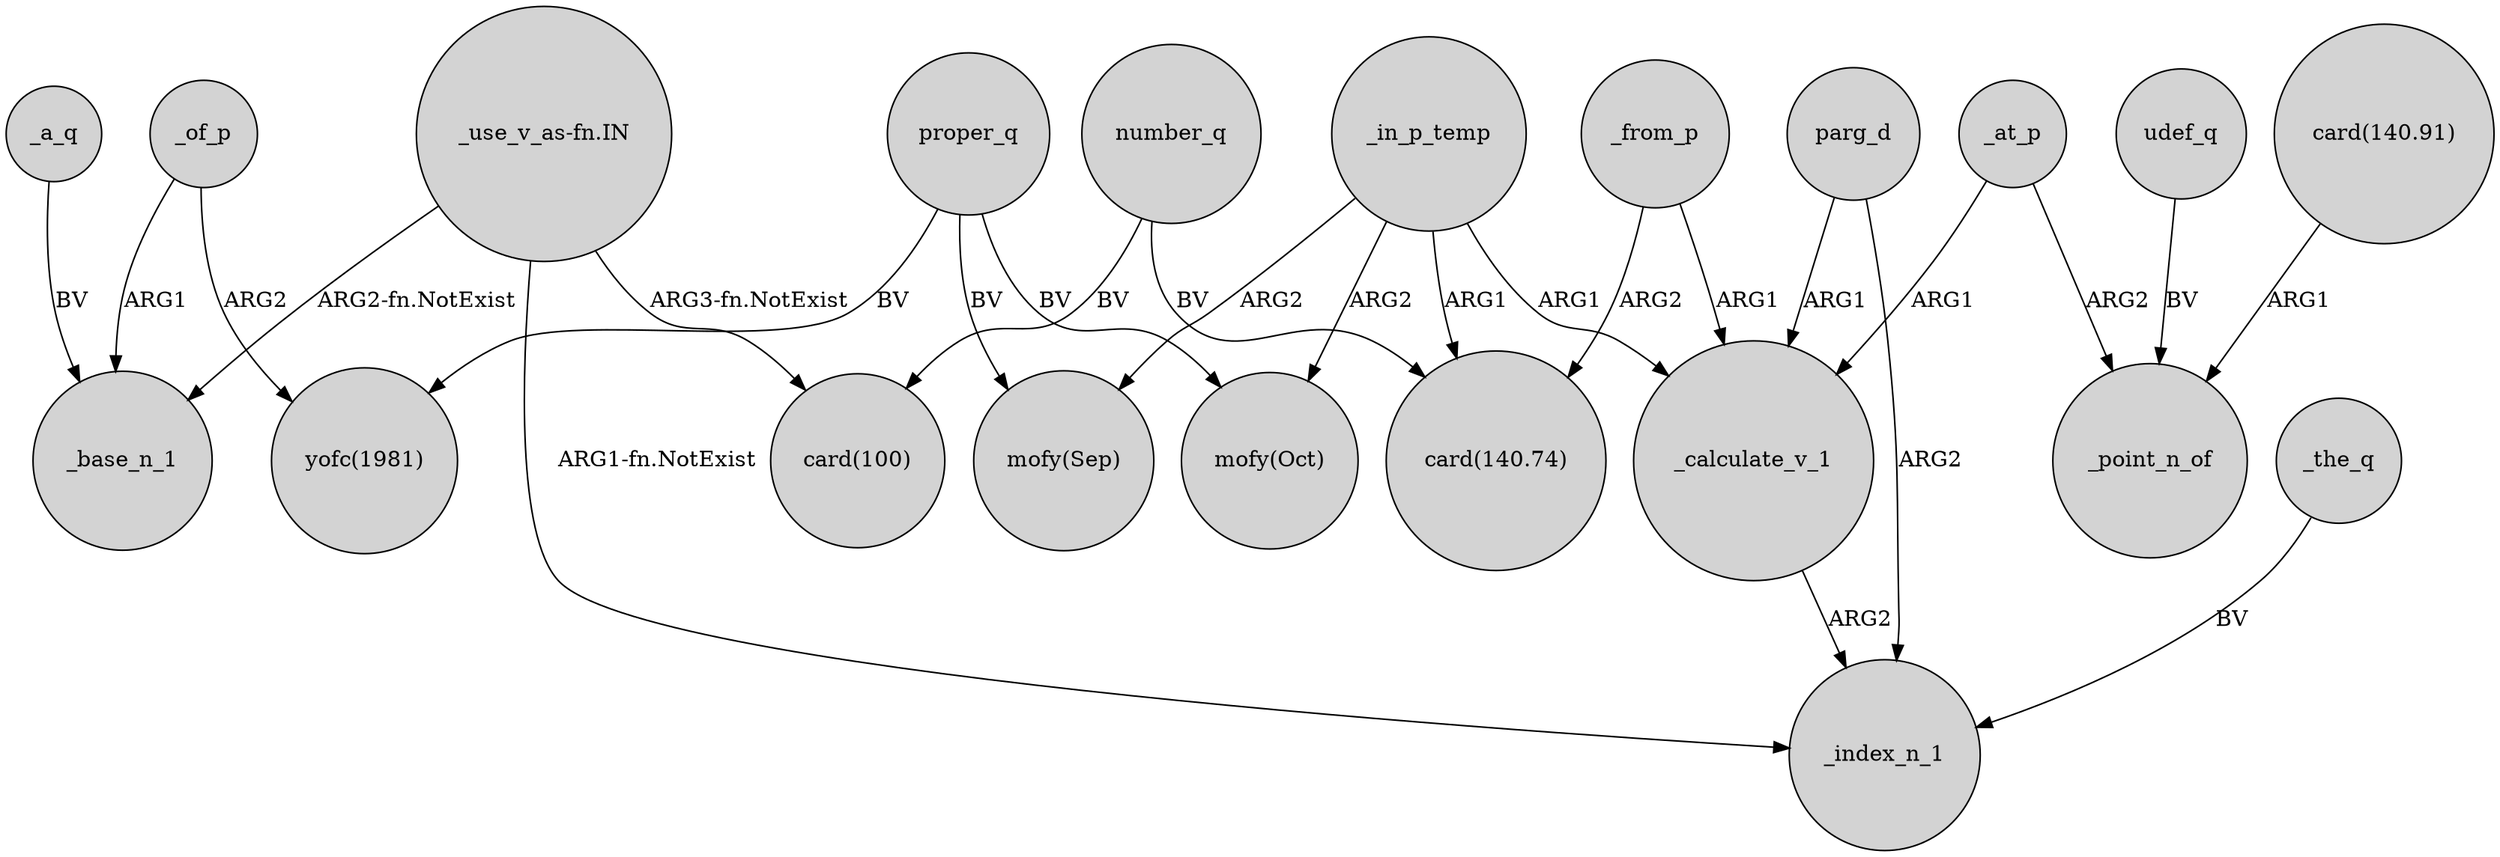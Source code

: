 digraph {
	node [shape=circle style=filled]
	parg_d -> _index_n_1 [label=ARG2]
	_in_p_temp -> "card(140.74)" [label=ARG1]
	_of_p -> _base_n_1 [label=ARG1]
	number_q -> "card(140.74)" [label=BV]
	"_use_v_as-fn.IN" -> _base_n_1 [label="ARG2-fn.NotExist"]
	_in_p_temp -> "mofy(Oct)" [label=ARG2]
	proper_q -> "mofy(Oct)" [label=BV]
	_from_p -> _calculate_v_1 [label=ARG1]
	proper_q -> "mofy(Sep)" [label=BV]
	parg_d -> _calculate_v_1 [label=ARG1]
	number_q -> "card(100)" [label=BV]
	"_use_v_as-fn.IN" -> "card(100)" [label="ARG3-fn.NotExist"]
	_a_q -> _base_n_1 [label=BV]
	_in_p_temp -> _calculate_v_1 [label=ARG1]
	_at_p -> _point_n_of [label=ARG2]
	_the_q -> _index_n_1 [label=BV]
	proper_q -> "yofc(1981)" [label=BV]
	_of_p -> "yofc(1981)" [label=ARG2]
	"card(140.91)" -> _point_n_of [label=ARG1]
	_at_p -> _calculate_v_1 [label=ARG1]
	_from_p -> "card(140.74)" [label=ARG2]
	_in_p_temp -> "mofy(Sep)" [label=ARG2]
	_calculate_v_1 -> _index_n_1 [label=ARG2]
	udef_q -> _point_n_of [label=BV]
	"_use_v_as-fn.IN" -> _index_n_1 [label="ARG1-fn.NotExist"]
}
